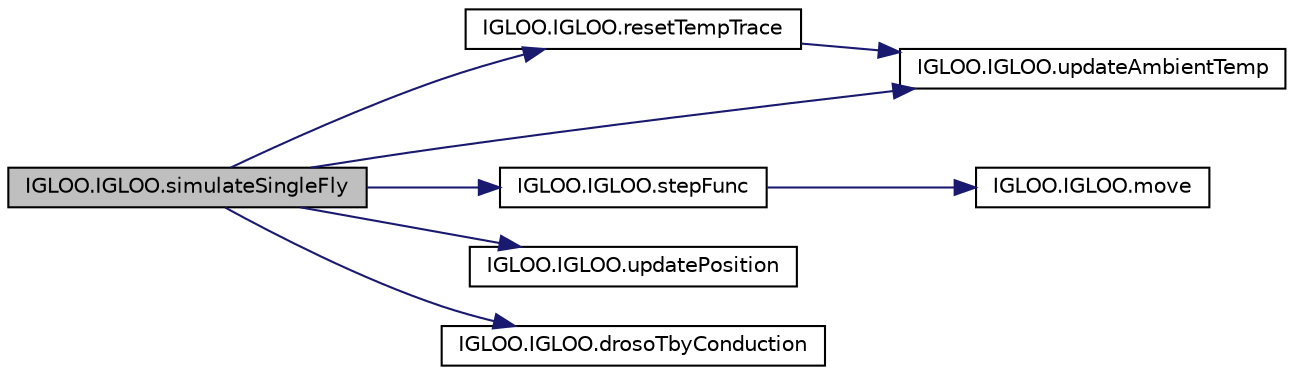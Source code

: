 digraph "IGLOO.IGLOO.simulateSingleFly"
{
  edge [fontname="Helvetica",fontsize="10",labelfontname="Helvetica",labelfontsize="10"];
  node [fontname="Helvetica",fontsize="10",shape=record];
  rankdir="LR";
  Node1 [label="IGLOO.IGLOO.simulateSingleFly",height=0.2,width=0.4,color="black", fillcolor="grey75", style="filled" fontcolor="black"];
  Node1 -> Node2 [color="midnightblue",fontsize="10",style="solid",fontname="Helvetica"];
  Node2 [label="IGLOO.IGLOO.resetTempTrace",height=0.2,width=0.4,color="black", fillcolor="white", style="filled",URL="$class_i_g_l_o_o_1_1_i_g_l_o_o.html#a7397985c17dcaf0c5a726b09b50a1ccc"];
  Node2 -> Node3 [color="midnightblue",fontsize="10",style="solid",fontname="Helvetica"];
  Node3 [label="IGLOO.IGLOO.updateAmbientTemp",height=0.2,width=0.4,color="black", fillcolor="white", style="filled",URL="$class_i_g_l_o_o_1_1_i_g_l_o_o.html#af60ef7ed75cf450aa089139902071d40"];
  Node1 -> Node4 [color="midnightblue",fontsize="10",style="solid",fontname="Helvetica"];
  Node4 [label="IGLOO.IGLOO.stepFunc",height=0.2,width=0.4,color="black", fillcolor="white", style="filled",URL="$class_i_g_l_o_o_1_1_i_g_l_o_o.html#ad19aa25295a4ac8d1238eee086c01200"];
  Node4 -> Node5 [color="midnightblue",fontsize="10",style="solid",fontname="Helvetica"];
  Node5 [label="IGLOO.IGLOO.move",height=0.2,width=0.4,color="black", fillcolor="white", style="filled",URL="$class_i_g_l_o_o_1_1_i_g_l_o_o.html#a6c08dc2c098f80ab19b3d5fb0a9ba1ca"];
  Node1 -> Node6 [color="midnightblue",fontsize="10",style="solid",fontname="Helvetica"];
  Node6 [label="IGLOO.IGLOO.updatePosition",height=0.2,width=0.4,color="black", fillcolor="white", style="filled",URL="$class_i_g_l_o_o_1_1_i_g_l_o_o.html#a56ab529c84663a8149e1154c3cd4398f"];
  Node1 -> Node3 [color="midnightblue",fontsize="10",style="solid",fontname="Helvetica"];
  Node1 -> Node7 [color="midnightblue",fontsize="10",style="solid",fontname="Helvetica"];
  Node7 [label="IGLOO.IGLOO.drosoTbyConduction",height=0.2,width=0.4,color="black", fillcolor="white", style="filled",URL="$class_i_g_l_o_o_1_1_i_g_l_o_o.html#aef96faad3e1ed9b667afbb4d3cc8cc7f"];
}
